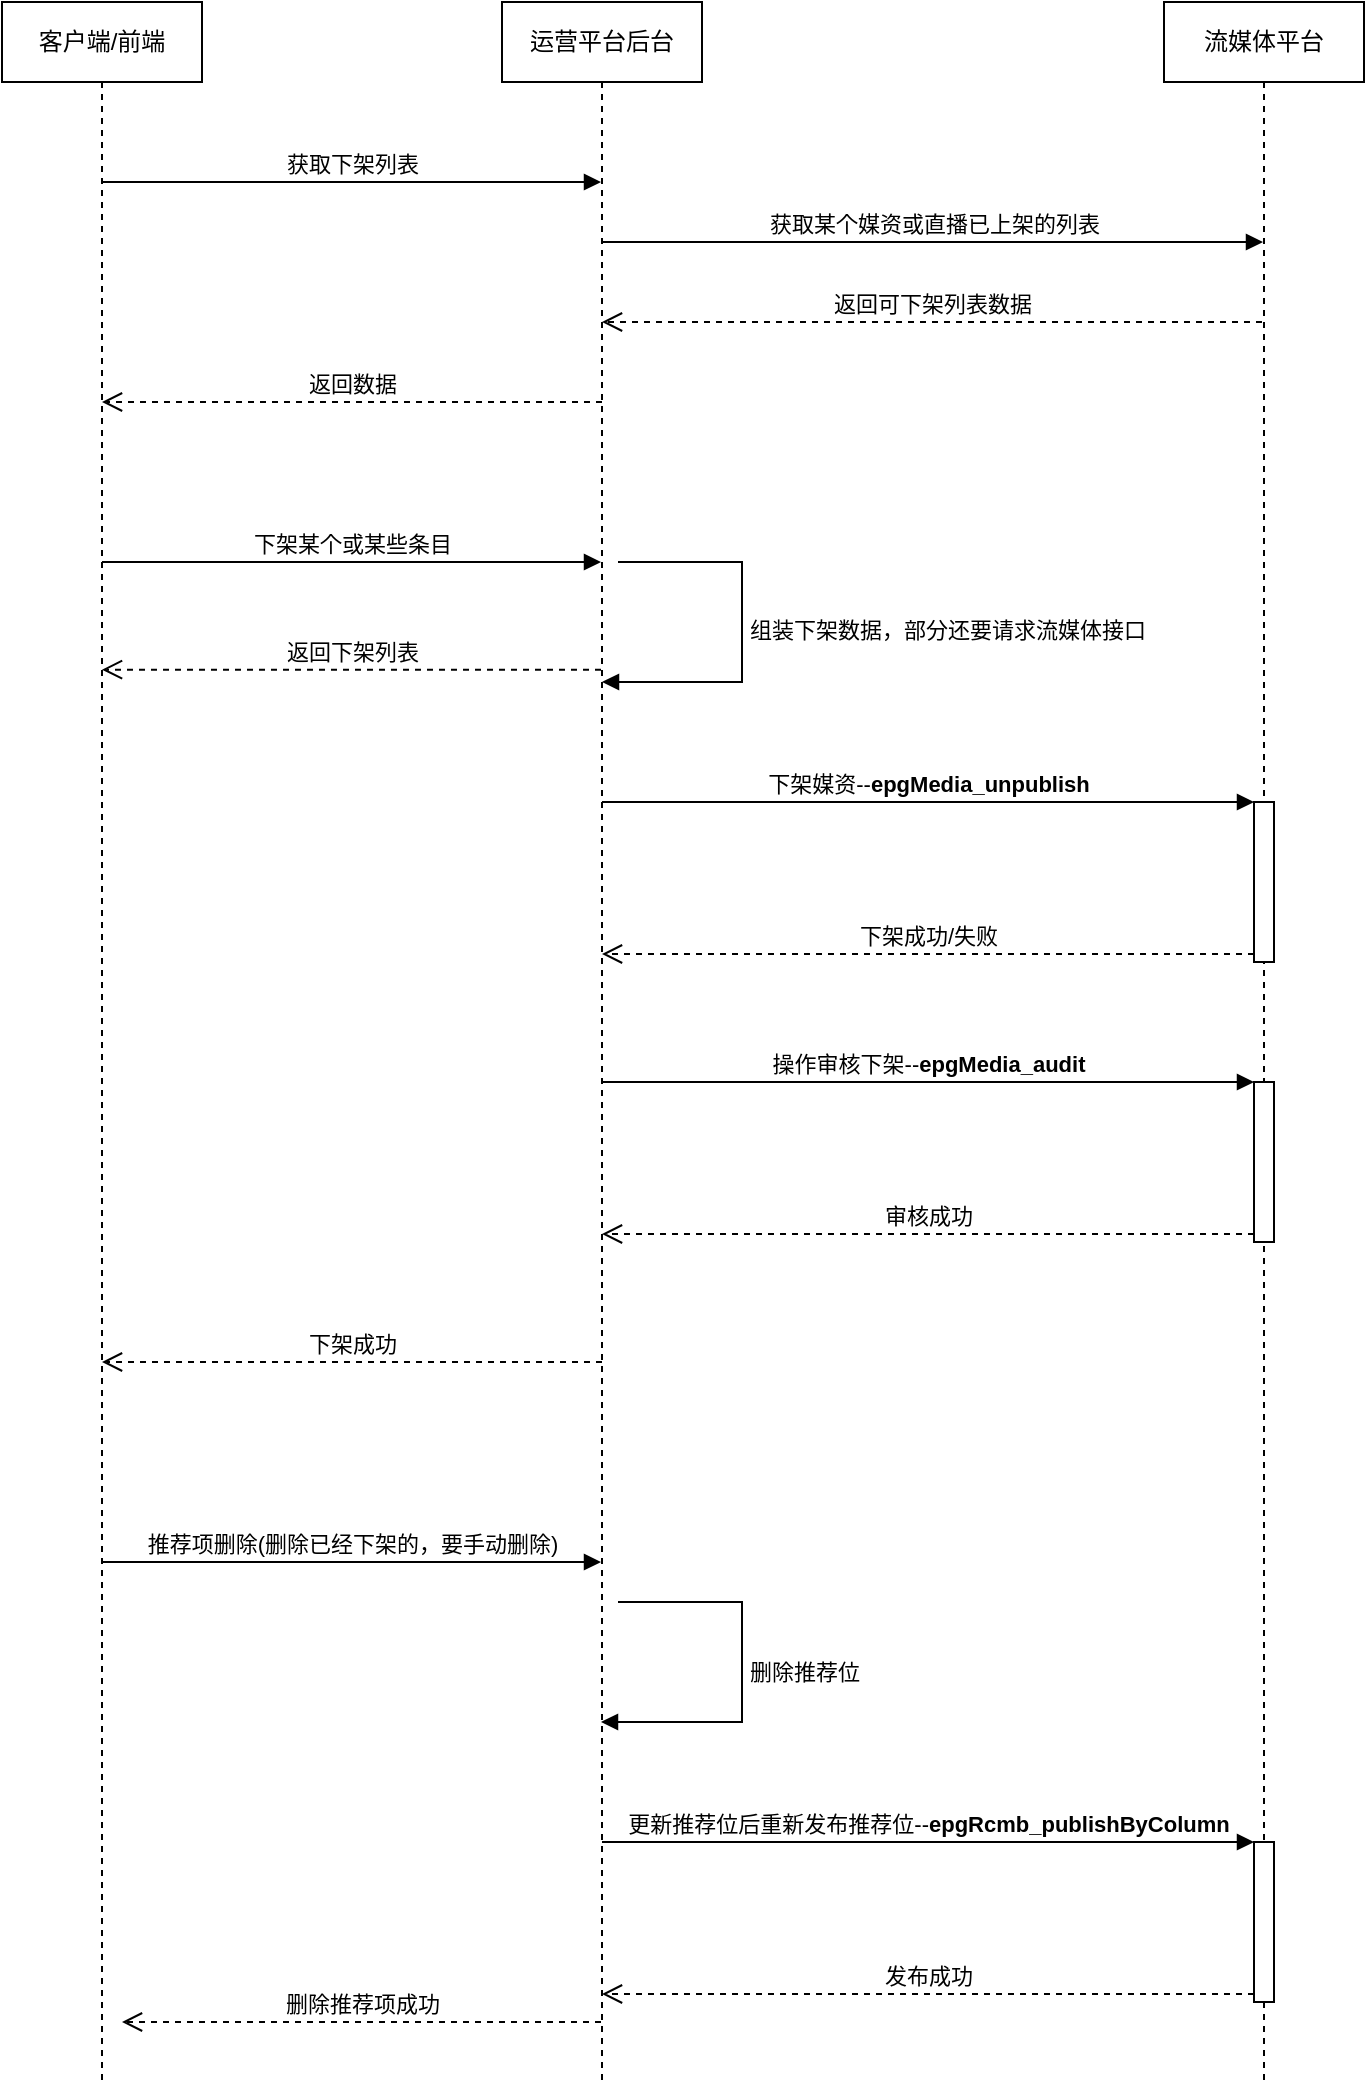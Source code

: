 <mxfile version="10.4.2" type="github"><diagram id="kVA_MbZvokWw0lH3dagt" name="第 1 页"><mxGraphModel dx="1394" dy="764" grid="1" gridSize="10" guides="1" tooltips="1" connect="1" arrows="1" fold="1" page="1" pageScale="1" pageWidth="827" pageHeight="1169" math="0" shadow="0"><root><mxCell id="0"/><mxCell id="1" parent="0"/><mxCell id="VaOF7rxnMbBe42mH165x-1" value="客户端/前端" style="shape=umlLifeline;perimeter=lifelinePerimeter;whiteSpace=wrap;html=1;container=1;collapsible=0;recursiveResize=0;outlineConnect=0;" vertex="1" parent="1"><mxGeometry x="80" y="80" width="100" height="1040" as="geometry"/></mxCell><mxCell id="VaOF7rxnMbBe42mH165x-11" value="下架某个或某些条目" style="html=1;verticalAlign=bottom;endArrow=block;" edge="1" parent="VaOF7rxnMbBe42mH165x-1" target="VaOF7rxnMbBe42mH165x-2"><mxGeometry width="80" relative="1" as="geometry"><mxPoint x="50" y="280" as="sourcePoint"/><mxPoint x="130" y="280" as="targetPoint"/></mxGeometry></mxCell><mxCell id="VaOF7rxnMbBe42mH165x-28" value="推荐项删除(删除已经下架的，要手动删除)" style="html=1;verticalAlign=bottom;endArrow=block;" edge="1" parent="VaOF7rxnMbBe42mH165x-1" target="VaOF7rxnMbBe42mH165x-2"><mxGeometry width="80" relative="1" as="geometry"><mxPoint x="50" y="780" as="sourcePoint"/><mxPoint x="130" y="780" as="targetPoint"/></mxGeometry></mxCell><mxCell id="VaOF7rxnMbBe42mH165x-2" value="运营平台后台" style="shape=umlLifeline;perimeter=lifelinePerimeter;whiteSpace=wrap;html=1;container=1;collapsible=0;recursiveResize=0;outlineConnect=0;" vertex="1" parent="1"><mxGeometry x="330" y="80" width="100" height="1040" as="geometry"/></mxCell><mxCell id="VaOF7rxnMbBe42mH165x-9" value="获取某个媒资或直播已上架的列表" style="html=1;verticalAlign=bottom;endArrow=block;" edge="1" parent="VaOF7rxnMbBe42mH165x-2" target="VaOF7rxnMbBe42mH165x-4"><mxGeometry width="80" relative="1" as="geometry"><mxPoint x="50" y="120" as="sourcePoint"/><mxPoint x="130" y="120" as="targetPoint"/></mxGeometry></mxCell><mxCell id="VaOF7rxnMbBe42mH165x-4" value="流媒体平台" style="shape=umlLifeline;perimeter=lifelinePerimeter;whiteSpace=wrap;html=1;container=1;collapsible=0;recursiveResize=0;outlineConnect=0;" vertex="1" parent="1"><mxGeometry x="661" y="80" width="100" height="1040" as="geometry"/></mxCell><mxCell id="VaOF7rxnMbBe42mH165x-18" value="" style="html=1;points=[];perimeter=orthogonalPerimeter;" vertex="1" parent="VaOF7rxnMbBe42mH165x-4"><mxGeometry x="45" y="400" width="10" height="80" as="geometry"/></mxCell><mxCell id="VaOF7rxnMbBe42mH165x-24" value="" style="html=1;points=[];perimeter=orthogonalPerimeter;" vertex="1" parent="VaOF7rxnMbBe42mH165x-4"><mxGeometry x="45" y="540" width="10" height="80" as="geometry"/></mxCell><mxCell id="VaOF7rxnMbBe42mH165x-42" value="" style="html=1;points=[];perimeter=orthogonalPerimeter;" vertex="1" parent="VaOF7rxnMbBe42mH165x-4"><mxGeometry x="45" y="920" width="10" height="80" as="geometry"/></mxCell><mxCell id="VaOF7rxnMbBe42mH165x-5" value="获取下架列表" style="html=1;verticalAlign=bottom;endArrow=block;" edge="1" parent="1" source="VaOF7rxnMbBe42mH165x-1" target="VaOF7rxnMbBe42mH165x-2"><mxGeometry width="80" relative="1" as="geometry"><mxPoint x="140" y="160" as="sourcePoint"/><mxPoint x="260" y="380" as="targetPoint"/><Array as="points"><mxPoint x="270" y="170"/></Array></mxGeometry></mxCell><mxCell id="VaOF7rxnMbBe42mH165x-8" value="返回下架列表" style="html=1;verticalAlign=bottom;endArrow=open;dashed=1;endSize=8;exitX=0.495;exitY=0.321;exitDx=0;exitDy=0;exitPerimeter=0;" edge="1" parent="1" source="VaOF7rxnMbBe42mH165x-2" target="VaOF7rxnMbBe42mH165x-1"><mxGeometry relative="1" as="geometry"><mxPoint x="380" y="590" as="sourcePoint"/><mxPoint x="300" y="460" as="targetPoint"/></mxGeometry></mxCell><mxCell id="VaOF7rxnMbBe42mH165x-10" value="返回可下架列表数据" style="html=1;verticalAlign=bottom;endArrow=open;dashed=1;endSize=8;" edge="1" parent="1" target="VaOF7rxnMbBe42mH165x-2"><mxGeometry relative="1" as="geometry"><mxPoint x="710" y="240" as="sourcePoint"/><mxPoint x="630" y="240" as="targetPoint"/></mxGeometry></mxCell><mxCell id="VaOF7rxnMbBe42mH165x-14" value="组装下架数据，部分还要请求流媒体接口" style="edgeStyle=orthogonalEdgeStyle;html=1;align=left;spacingLeft=2;endArrow=block;rounded=0;" edge="1" target="VaOF7rxnMbBe42mH165x-2" parent="1"><mxGeometry relative="1" as="geometry"><mxPoint x="388" y="360" as="sourcePoint"/><Array as="points"><mxPoint x="450" y="360"/><mxPoint x="450" y="420"/></Array><mxPoint x="393" y="380" as="targetPoint"/></mxGeometry></mxCell><mxCell id="VaOF7rxnMbBe42mH165x-19" value="下架媒资--&lt;b&gt;&lt;span lang=&quot;EN-US&quot;&gt;epgMedia_unpublish&lt;/span&gt;&lt;/b&gt;" style="html=1;verticalAlign=bottom;endArrow=block;entryX=0;entryY=0;" edge="1" target="VaOF7rxnMbBe42mH165x-18" parent="1"><mxGeometry relative="1" as="geometry"><mxPoint x="380" y="480" as="sourcePoint"/></mxGeometry></mxCell><mxCell id="VaOF7rxnMbBe42mH165x-20" value="下架成功/失败" style="html=1;verticalAlign=bottom;endArrow=open;dashed=1;endSize=8;exitX=0;exitY=0.95;" edge="1" source="VaOF7rxnMbBe42mH165x-18" parent="1"><mxGeometry relative="1" as="geometry"><mxPoint x="380" y="556" as="targetPoint"/></mxGeometry></mxCell><mxCell id="VaOF7rxnMbBe42mH165x-25" value="操作审核下架--&lt;b&gt;&lt;span lang=&quot;EN-US&quot;&gt;epgMedia_audit&lt;/span&gt;&lt;/b&gt;" style="html=1;verticalAlign=bottom;endArrow=block;entryX=0;entryY=0;" edge="1" target="VaOF7rxnMbBe42mH165x-24" parent="1"><mxGeometry relative="1" as="geometry"><mxPoint x="380" y="620" as="sourcePoint"/></mxGeometry></mxCell><mxCell id="VaOF7rxnMbBe42mH165x-26" value="审核成功" style="html=1;verticalAlign=bottom;endArrow=open;dashed=1;endSize=8;exitX=0;exitY=0.95;" edge="1" source="VaOF7rxnMbBe42mH165x-24" parent="1"><mxGeometry relative="1" as="geometry"><mxPoint x="380" y="696" as="targetPoint"/></mxGeometry></mxCell><mxCell id="VaOF7rxnMbBe42mH165x-27" value="下架成功" style="html=1;verticalAlign=bottom;endArrow=open;dashed=1;endSize=8;" edge="1" parent="1" target="VaOF7rxnMbBe42mH165x-1"><mxGeometry relative="1" as="geometry"><mxPoint x="380" y="760" as="sourcePoint"/><mxPoint x="300" y="760" as="targetPoint"/></mxGeometry></mxCell><mxCell id="VaOF7rxnMbBe42mH165x-43" value="更新推荐位后重新发布推荐位--&lt;b&gt;&lt;span lang=&quot;EN-US&quot;&gt;epgRcmb_publishByColumn&lt;/span&gt;&lt;/b&gt;" style="html=1;verticalAlign=bottom;endArrow=block;entryX=0;entryY=0;" edge="1" target="VaOF7rxnMbBe42mH165x-42" parent="1"><mxGeometry relative="1" as="geometry"><mxPoint x="380" y="1000" as="sourcePoint"/></mxGeometry></mxCell><mxCell id="VaOF7rxnMbBe42mH165x-44" value="发布成功" style="html=1;verticalAlign=bottom;endArrow=open;dashed=1;endSize=8;exitX=0;exitY=0.95;" edge="1" source="VaOF7rxnMbBe42mH165x-42" parent="1"><mxGeometry relative="1" as="geometry"><mxPoint x="380" y="1076" as="targetPoint"/></mxGeometry></mxCell><mxCell id="VaOF7rxnMbBe42mH165x-45" value="删除推荐位" style="edgeStyle=orthogonalEdgeStyle;html=1;align=left;spacingLeft=2;endArrow=block;rounded=0;" edge="1" parent="1"><mxGeometry relative="1" as="geometry"><mxPoint x="388" y="880" as="sourcePoint"/><Array as="points"><mxPoint x="450" y="880"/><mxPoint x="450" y="940"/></Array><mxPoint x="379.5" y="940" as="targetPoint"/></mxGeometry></mxCell><mxCell id="VaOF7rxnMbBe42mH165x-47" value="删除推荐项成功" style="html=1;verticalAlign=bottom;endArrow=open;dashed=1;endSize=8;" edge="1" parent="1" source="VaOF7rxnMbBe42mH165x-2"><mxGeometry relative="1" as="geometry"><mxPoint x="160" y="1140" as="sourcePoint"/><mxPoint x="140" y="1090" as="targetPoint"/></mxGeometry></mxCell><mxCell id="VaOF7rxnMbBe42mH165x-48" value="返回数据" style="html=1;verticalAlign=bottom;endArrow=open;dashed=1;endSize=8;" edge="1" parent="1" target="VaOF7rxnMbBe42mH165x-1"><mxGeometry relative="1" as="geometry"><mxPoint x="380" y="280" as="sourcePoint"/><mxPoint x="300" y="280" as="targetPoint"/></mxGeometry></mxCell></root></mxGraphModel></diagram></mxfile>